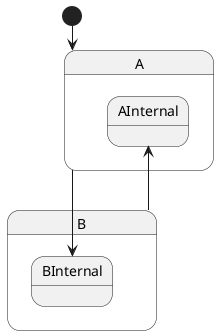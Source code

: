 {
  "sha1": "9mrza08b2fawgcy8kjobrlaeq48pc54",
  "insertion": {
    "when": "2024-10-21T20:53:10.683Z",
    "url": "https://github.com/plantuml/plantuml/issues/1476",
    "user": "plantuml@gmail.com"
  }
}
@startuml
[*] --> A

state A {
  state AInternal {
  }
}

state B {
  state BInternal {
  }
}
A --> BInternal
B --> AInternal
@enduml
